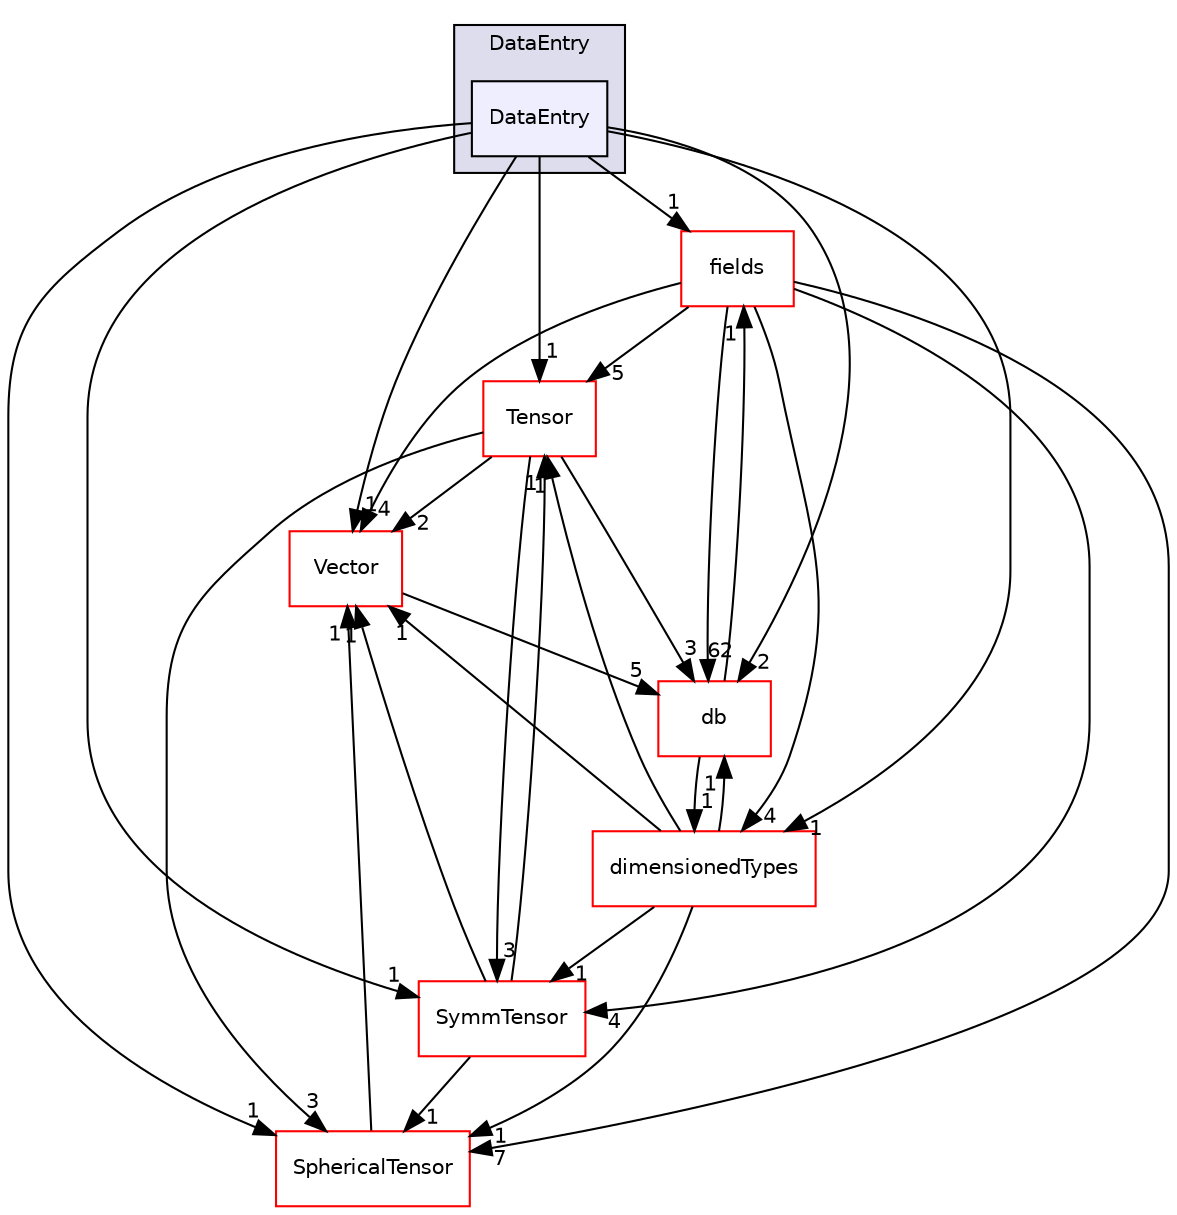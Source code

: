 digraph "src/OpenFOAM/primitives/functions/DataEntry/DataEntry" {
  bgcolor=transparent;
  compound=true
  node [ fontsize="10", fontname="Helvetica"];
  edge [ labelfontsize="10", labelfontname="Helvetica"];
  subgraph clusterdir_39719c705025486201df4639072645d2 {
    graph [ bgcolor="#ddddee", pencolor="black", label="DataEntry" fontname="Helvetica", fontsize="10", URL="dir_39719c705025486201df4639072645d2.html"]
  dir_53a5341fa96310b76ae10313a4ca1baf [shape=box, label="DataEntry", style="filled", fillcolor="#eeeeff", pencolor="black", URL="dir_53a5341fa96310b76ae10313a4ca1baf.html"];
  }
  dir_962442b8f989d5529fab5e0f0e4ffb74 [shape=box label="fields" color="red" URL="dir_962442b8f989d5529fab5e0f0e4ffb74.html"];
  dir_15da0e2a135f43ffeb4645c968ce8ac7 [shape=box label="Tensor" color="red" URL="dir_15da0e2a135f43ffeb4645c968ce8ac7.html"];
  dir_d4979fdf35c07e0caec68718d229a4b4 [shape=box label="dimensionedTypes" color="red" URL="dir_d4979fdf35c07e0caec68718d229a4b4.html"];
  dir_6ef5fbba1c02603637a533e2f686aa62 [shape=box label="Vector" color="red" URL="dir_6ef5fbba1c02603637a533e2f686aa62.html"];
  dir_63c634f7a7cfd679ac26c67fb30fc32f [shape=box label="db" color="red" URL="dir_63c634f7a7cfd679ac26c67fb30fc32f.html"];
  dir_b065e1a4bed1b058c87ac57271f42191 [shape=box label="SphericalTensor" color="red" URL="dir_b065e1a4bed1b058c87ac57271f42191.html"];
  dir_1dd80385453c5b0e9d626c2fdc4e90dc [shape=box label="SymmTensor" color="red" URL="dir_1dd80385453c5b0e9d626c2fdc4e90dc.html"];
  dir_962442b8f989d5529fab5e0f0e4ffb74->dir_15da0e2a135f43ffeb4645c968ce8ac7 [headlabel="5", labeldistance=1.5 headhref="dir_002013_002394.html"];
  dir_962442b8f989d5529fab5e0f0e4ffb74->dir_d4979fdf35c07e0caec68718d229a4b4 [headlabel="4", labeldistance=1.5 headhref="dir_002013_002005.html"];
  dir_962442b8f989d5529fab5e0f0e4ffb74->dir_6ef5fbba1c02603637a533e2f686aa62 [headlabel="4", labeldistance=1.5 headhref="dir_002013_002403.html"];
  dir_962442b8f989d5529fab5e0f0e4ffb74->dir_63c634f7a7cfd679ac26c67fb30fc32f [headlabel="62", labeldistance=1.5 headhref="dir_002013_001944.html"];
  dir_962442b8f989d5529fab5e0f0e4ffb74->dir_b065e1a4bed1b058c87ac57271f42191 [headlabel="7", labeldistance=1.5 headhref="dir_002013_002374.html"];
  dir_962442b8f989d5529fab5e0f0e4ffb74->dir_1dd80385453c5b0e9d626c2fdc4e90dc [headlabel="4", labeldistance=1.5 headhref="dir_002013_002389.html"];
  dir_15da0e2a135f43ffeb4645c968ce8ac7->dir_6ef5fbba1c02603637a533e2f686aa62 [headlabel="2", labeldistance=1.5 headhref="dir_002394_002403.html"];
  dir_15da0e2a135f43ffeb4645c968ce8ac7->dir_63c634f7a7cfd679ac26c67fb30fc32f [headlabel="3", labeldistance=1.5 headhref="dir_002394_001944.html"];
  dir_15da0e2a135f43ffeb4645c968ce8ac7->dir_b065e1a4bed1b058c87ac57271f42191 [headlabel="3", labeldistance=1.5 headhref="dir_002394_002374.html"];
  dir_15da0e2a135f43ffeb4645c968ce8ac7->dir_1dd80385453c5b0e9d626c2fdc4e90dc [headlabel="3", labeldistance=1.5 headhref="dir_002394_002389.html"];
  dir_d4979fdf35c07e0caec68718d229a4b4->dir_15da0e2a135f43ffeb4645c968ce8ac7 [headlabel="1", labeldistance=1.5 headhref="dir_002005_002394.html"];
  dir_d4979fdf35c07e0caec68718d229a4b4->dir_6ef5fbba1c02603637a533e2f686aa62 [headlabel="1", labeldistance=1.5 headhref="dir_002005_002403.html"];
  dir_d4979fdf35c07e0caec68718d229a4b4->dir_63c634f7a7cfd679ac26c67fb30fc32f [headlabel="1", labeldistance=1.5 headhref="dir_002005_001944.html"];
  dir_d4979fdf35c07e0caec68718d229a4b4->dir_b065e1a4bed1b058c87ac57271f42191 [headlabel="1", labeldistance=1.5 headhref="dir_002005_002374.html"];
  dir_d4979fdf35c07e0caec68718d229a4b4->dir_1dd80385453c5b0e9d626c2fdc4e90dc [headlabel="1", labeldistance=1.5 headhref="dir_002005_002389.html"];
  dir_6ef5fbba1c02603637a533e2f686aa62->dir_63c634f7a7cfd679ac26c67fb30fc32f [headlabel="5", labeldistance=1.5 headhref="dir_002403_001944.html"];
  dir_63c634f7a7cfd679ac26c67fb30fc32f->dir_962442b8f989d5529fab5e0f0e4ffb74 [headlabel="1", labeldistance=1.5 headhref="dir_001944_002013.html"];
  dir_63c634f7a7cfd679ac26c67fb30fc32f->dir_d4979fdf35c07e0caec68718d229a4b4 [headlabel="1", labeldistance=1.5 headhref="dir_001944_002005.html"];
  dir_53a5341fa96310b76ae10313a4ca1baf->dir_962442b8f989d5529fab5e0f0e4ffb74 [headlabel="1", labeldistance=1.5 headhref="dir_002332_002013.html"];
  dir_53a5341fa96310b76ae10313a4ca1baf->dir_15da0e2a135f43ffeb4645c968ce8ac7 [headlabel="1", labeldistance=1.5 headhref="dir_002332_002394.html"];
  dir_53a5341fa96310b76ae10313a4ca1baf->dir_d4979fdf35c07e0caec68718d229a4b4 [headlabel="1", labeldistance=1.5 headhref="dir_002332_002005.html"];
  dir_53a5341fa96310b76ae10313a4ca1baf->dir_6ef5fbba1c02603637a533e2f686aa62 [headlabel="1", labeldistance=1.5 headhref="dir_002332_002403.html"];
  dir_53a5341fa96310b76ae10313a4ca1baf->dir_63c634f7a7cfd679ac26c67fb30fc32f [headlabel="2", labeldistance=1.5 headhref="dir_002332_001944.html"];
  dir_53a5341fa96310b76ae10313a4ca1baf->dir_b065e1a4bed1b058c87ac57271f42191 [headlabel="1", labeldistance=1.5 headhref="dir_002332_002374.html"];
  dir_53a5341fa96310b76ae10313a4ca1baf->dir_1dd80385453c5b0e9d626c2fdc4e90dc [headlabel="1", labeldistance=1.5 headhref="dir_002332_002389.html"];
  dir_b065e1a4bed1b058c87ac57271f42191->dir_6ef5fbba1c02603637a533e2f686aa62 [headlabel="1", labeldistance=1.5 headhref="dir_002374_002403.html"];
  dir_1dd80385453c5b0e9d626c2fdc4e90dc->dir_15da0e2a135f43ffeb4645c968ce8ac7 [headlabel="1", labeldistance=1.5 headhref="dir_002389_002394.html"];
  dir_1dd80385453c5b0e9d626c2fdc4e90dc->dir_6ef5fbba1c02603637a533e2f686aa62 [headlabel="1", labeldistance=1.5 headhref="dir_002389_002403.html"];
  dir_1dd80385453c5b0e9d626c2fdc4e90dc->dir_b065e1a4bed1b058c87ac57271f42191 [headlabel="1", labeldistance=1.5 headhref="dir_002389_002374.html"];
}
